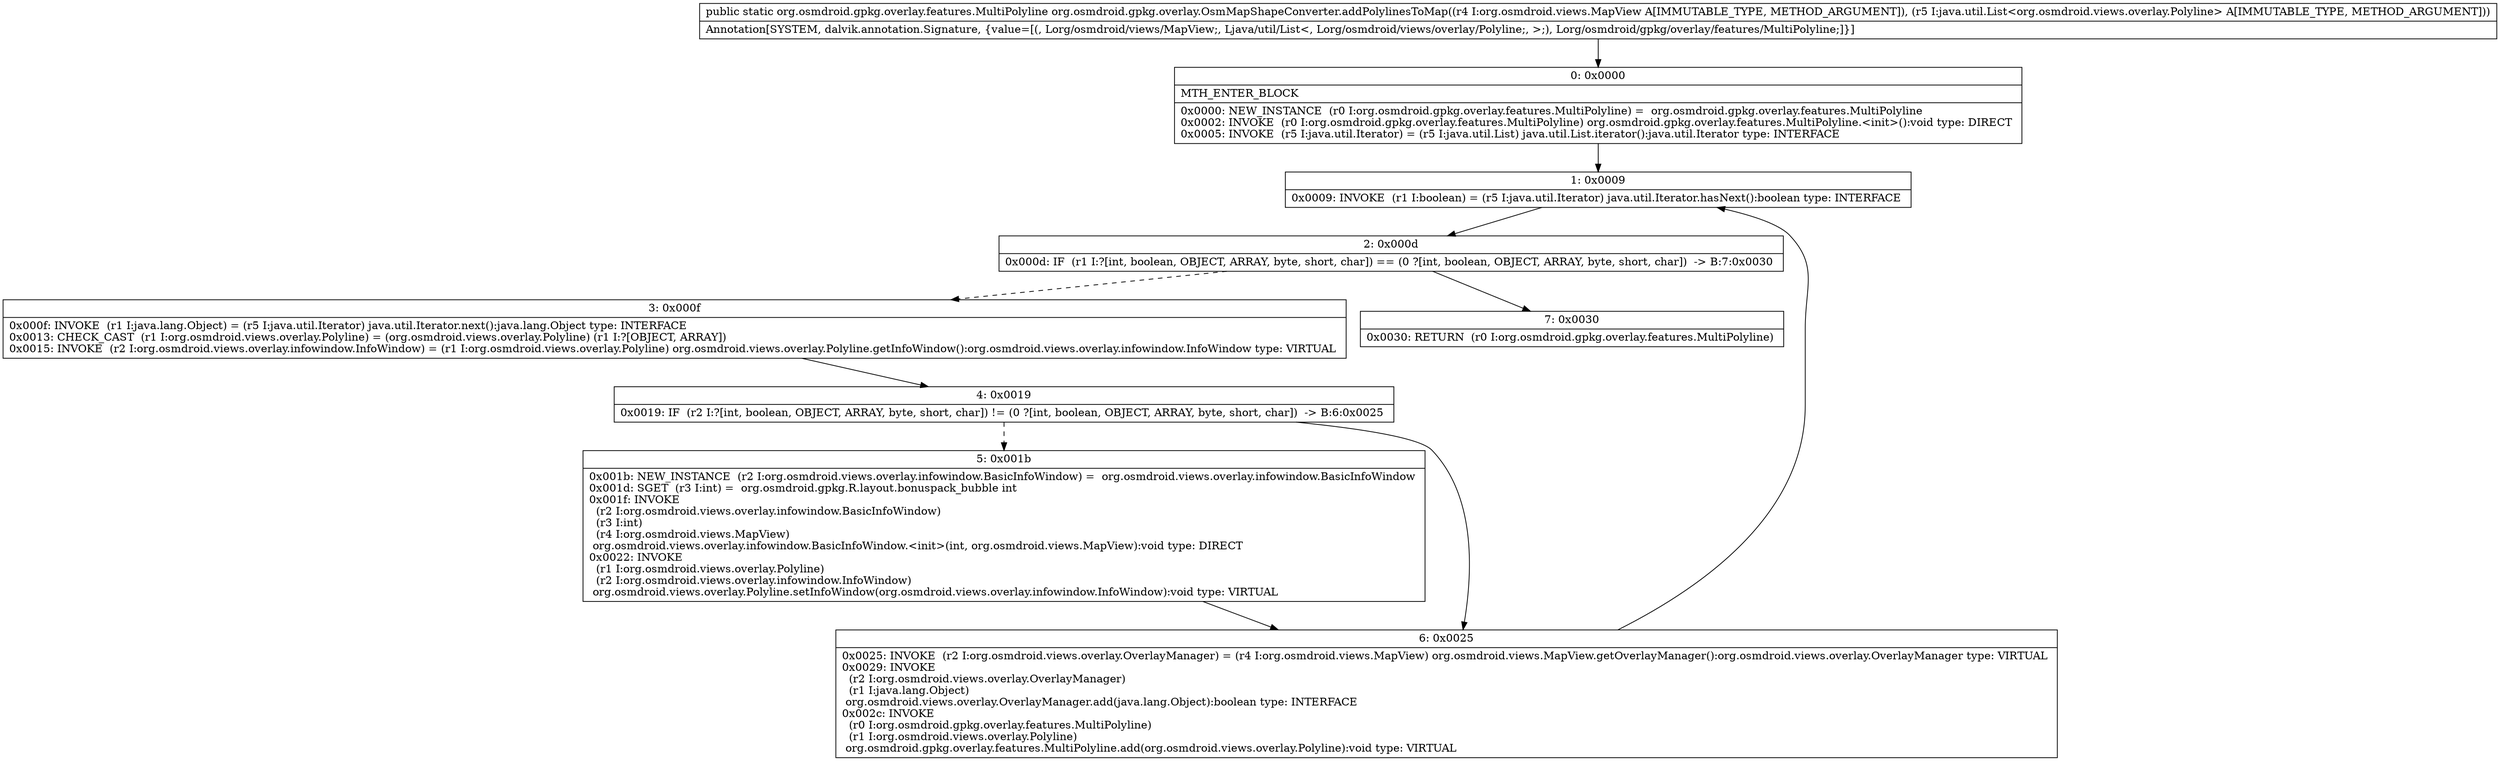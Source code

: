 digraph "CFG fororg.osmdroid.gpkg.overlay.OsmMapShapeConverter.addPolylinesToMap(Lorg\/osmdroid\/views\/MapView;Ljava\/util\/List;)Lorg\/osmdroid\/gpkg\/overlay\/features\/MultiPolyline;" {
Node_0 [shape=record,label="{0\:\ 0x0000|MTH_ENTER_BLOCK\l|0x0000: NEW_INSTANCE  (r0 I:org.osmdroid.gpkg.overlay.features.MultiPolyline) =  org.osmdroid.gpkg.overlay.features.MultiPolyline \l0x0002: INVOKE  (r0 I:org.osmdroid.gpkg.overlay.features.MultiPolyline) org.osmdroid.gpkg.overlay.features.MultiPolyline.\<init\>():void type: DIRECT \l0x0005: INVOKE  (r5 I:java.util.Iterator) = (r5 I:java.util.List) java.util.List.iterator():java.util.Iterator type: INTERFACE \l}"];
Node_1 [shape=record,label="{1\:\ 0x0009|0x0009: INVOKE  (r1 I:boolean) = (r5 I:java.util.Iterator) java.util.Iterator.hasNext():boolean type: INTERFACE \l}"];
Node_2 [shape=record,label="{2\:\ 0x000d|0x000d: IF  (r1 I:?[int, boolean, OBJECT, ARRAY, byte, short, char]) == (0 ?[int, boolean, OBJECT, ARRAY, byte, short, char])  \-\> B:7:0x0030 \l}"];
Node_3 [shape=record,label="{3\:\ 0x000f|0x000f: INVOKE  (r1 I:java.lang.Object) = (r5 I:java.util.Iterator) java.util.Iterator.next():java.lang.Object type: INTERFACE \l0x0013: CHECK_CAST  (r1 I:org.osmdroid.views.overlay.Polyline) = (org.osmdroid.views.overlay.Polyline) (r1 I:?[OBJECT, ARRAY]) \l0x0015: INVOKE  (r2 I:org.osmdroid.views.overlay.infowindow.InfoWindow) = (r1 I:org.osmdroid.views.overlay.Polyline) org.osmdroid.views.overlay.Polyline.getInfoWindow():org.osmdroid.views.overlay.infowindow.InfoWindow type: VIRTUAL \l}"];
Node_4 [shape=record,label="{4\:\ 0x0019|0x0019: IF  (r2 I:?[int, boolean, OBJECT, ARRAY, byte, short, char]) != (0 ?[int, boolean, OBJECT, ARRAY, byte, short, char])  \-\> B:6:0x0025 \l}"];
Node_5 [shape=record,label="{5\:\ 0x001b|0x001b: NEW_INSTANCE  (r2 I:org.osmdroid.views.overlay.infowindow.BasicInfoWindow) =  org.osmdroid.views.overlay.infowindow.BasicInfoWindow \l0x001d: SGET  (r3 I:int) =  org.osmdroid.gpkg.R.layout.bonuspack_bubble int \l0x001f: INVOKE  \l  (r2 I:org.osmdroid.views.overlay.infowindow.BasicInfoWindow)\l  (r3 I:int)\l  (r4 I:org.osmdroid.views.MapView)\l org.osmdroid.views.overlay.infowindow.BasicInfoWindow.\<init\>(int, org.osmdroid.views.MapView):void type: DIRECT \l0x0022: INVOKE  \l  (r1 I:org.osmdroid.views.overlay.Polyline)\l  (r2 I:org.osmdroid.views.overlay.infowindow.InfoWindow)\l org.osmdroid.views.overlay.Polyline.setInfoWindow(org.osmdroid.views.overlay.infowindow.InfoWindow):void type: VIRTUAL \l}"];
Node_6 [shape=record,label="{6\:\ 0x0025|0x0025: INVOKE  (r2 I:org.osmdroid.views.overlay.OverlayManager) = (r4 I:org.osmdroid.views.MapView) org.osmdroid.views.MapView.getOverlayManager():org.osmdroid.views.overlay.OverlayManager type: VIRTUAL \l0x0029: INVOKE  \l  (r2 I:org.osmdroid.views.overlay.OverlayManager)\l  (r1 I:java.lang.Object)\l org.osmdroid.views.overlay.OverlayManager.add(java.lang.Object):boolean type: INTERFACE \l0x002c: INVOKE  \l  (r0 I:org.osmdroid.gpkg.overlay.features.MultiPolyline)\l  (r1 I:org.osmdroid.views.overlay.Polyline)\l org.osmdroid.gpkg.overlay.features.MultiPolyline.add(org.osmdroid.views.overlay.Polyline):void type: VIRTUAL \l}"];
Node_7 [shape=record,label="{7\:\ 0x0030|0x0030: RETURN  (r0 I:org.osmdroid.gpkg.overlay.features.MultiPolyline) \l}"];
MethodNode[shape=record,label="{public static org.osmdroid.gpkg.overlay.features.MultiPolyline org.osmdroid.gpkg.overlay.OsmMapShapeConverter.addPolylinesToMap((r4 I:org.osmdroid.views.MapView A[IMMUTABLE_TYPE, METHOD_ARGUMENT]), (r5 I:java.util.List\<org.osmdroid.views.overlay.Polyline\> A[IMMUTABLE_TYPE, METHOD_ARGUMENT]))  | Annotation[SYSTEM, dalvik.annotation.Signature, \{value=[(, Lorg\/osmdroid\/views\/MapView;, Ljava\/util\/List\<, Lorg\/osmdroid\/views\/overlay\/Polyline;, \>;), Lorg\/osmdroid\/gpkg\/overlay\/features\/MultiPolyline;]\}]\l}"];
MethodNode -> Node_0;
Node_0 -> Node_1;
Node_1 -> Node_2;
Node_2 -> Node_3[style=dashed];
Node_2 -> Node_7;
Node_3 -> Node_4;
Node_4 -> Node_5[style=dashed];
Node_4 -> Node_6;
Node_5 -> Node_6;
Node_6 -> Node_1;
}

